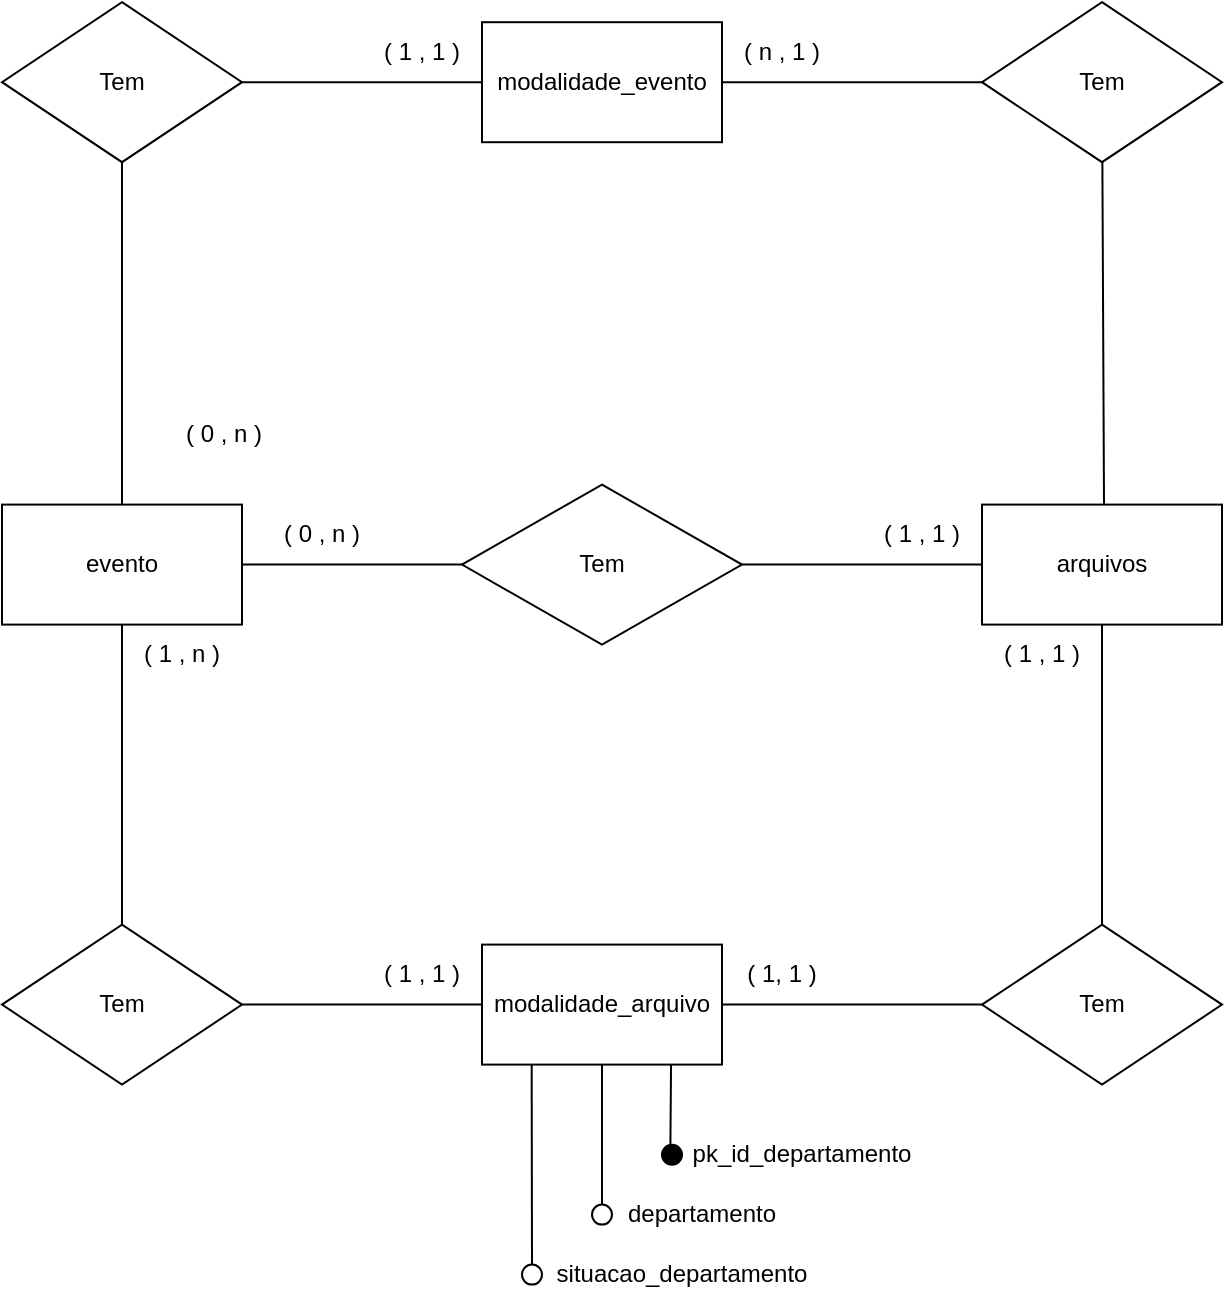 <mxfile version="26.0.9">
  <diagram name="Página-1" id="Q-6eipaLj0MQ3fcvkC2q">
    <mxGraphModel dx="1016" dy="598" grid="1" gridSize="10" guides="1" tooltips="1" connect="1" arrows="1" fold="1" page="1" pageScale="1" pageWidth="827" pageHeight="1169" math="0" shadow="0">
      <root>
        <mxCell id="0" />
        <mxCell id="1" parent="0" />
        <mxCell id="Fz_XWQobyWABs4g0Gzih-1" value="Tem" style="rhombus;whiteSpace=wrap;html=1;" vertex="1" parent="1">
          <mxGeometry x="339" y="520.3" width="140" height="80" as="geometry" />
        </mxCell>
        <mxCell id="Fz_XWQobyWABs4g0Gzih-2" value="evento" style="rounded=0;whiteSpace=wrap;html=1;" vertex="1" parent="1">
          <mxGeometry x="109" y="530.3" width="120" height="60" as="geometry" />
        </mxCell>
        <mxCell id="Fz_XWQobyWABs4g0Gzih-3" value="arquivos" style="rounded=0;whiteSpace=wrap;html=1;" vertex="1" parent="1">
          <mxGeometry x="599" y="530.3" width="120" height="60" as="geometry" />
        </mxCell>
        <mxCell id="Fz_XWQobyWABs4g0Gzih-4" value="" style="endArrow=none;html=1;rounded=0;exitX=1;exitY=0.5;exitDx=0;exitDy=0;entryX=0;entryY=0.5;entryDx=0;entryDy=0;" edge="1" parent="1" source="Fz_XWQobyWABs4g0Gzih-2" target="Fz_XWQobyWABs4g0Gzih-1">
          <mxGeometry width="50" height="50" relative="1" as="geometry">
            <mxPoint x="369" y="680.3" as="sourcePoint" />
            <mxPoint x="419" y="630.3" as="targetPoint" />
          </mxGeometry>
        </mxCell>
        <mxCell id="Fz_XWQobyWABs4g0Gzih-5" value="( 0 , n )" style="text;html=1;align=center;verticalAlign=middle;whiteSpace=wrap;rounded=0;" vertex="1" parent="1">
          <mxGeometry x="239" y="530.3" width="60" height="30" as="geometry" />
        </mxCell>
        <mxCell id="Fz_XWQobyWABs4g0Gzih-6" value="" style="endArrow=none;html=1;rounded=0;entryX=0;entryY=0.5;entryDx=0;entryDy=0;exitX=1;exitY=0.5;exitDx=0;exitDy=0;" edge="1" parent="1" source="Fz_XWQobyWABs4g0Gzih-1" target="Fz_XWQobyWABs4g0Gzih-3">
          <mxGeometry width="50" height="50" relative="1" as="geometry">
            <mxPoint x="479" y="560.3" as="sourcePoint" />
            <mxPoint x="609" y="560.3" as="targetPoint" />
          </mxGeometry>
        </mxCell>
        <mxCell id="Fz_XWQobyWABs4g0Gzih-7" value="( 1 , 1 )" style="text;html=1;align=center;verticalAlign=middle;whiteSpace=wrap;rounded=0;" vertex="1" parent="1">
          <mxGeometry x="539" y="530.3" width="60" height="30" as="geometry" />
        </mxCell>
        <mxCell id="Fz_XWQobyWABs4g0Gzih-8" value="modalidade_arquivo" style="rounded=0;whiteSpace=wrap;html=1;" vertex="1" parent="1">
          <mxGeometry x="349" y="750.3" width="120" height="60" as="geometry" />
        </mxCell>
        <mxCell id="Fz_XWQobyWABs4g0Gzih-9" value="Tem" style="rhombus;whiteSpace=wrap;html=1;" vertex="1" parent="1">
          <mxGeometry x="109" y="740.3" width="120" height="80" as="geometry" />
        </mxCell>
        <mxCell id="Fz_XWQobyWABs4g0Gzih-10" value="Tem" style="rhombus;whiteSpace=wrap;html=1;" vertex="1" parent="1">
          <mxGeometry x="599" y="740.3" width="120" height="80" as="geometry" />
        </mxCell>
        <mxCell id="Fz_XWQobyWABs4g0Gzih-11" value="" style="endArrow=none;html=1;rounded=0;exitX=0.5;exitY=0;exitDx=0;exitDy=0;entryX=0.5;entryY=1;entryDx=0;entryDy=0;" edge="1" parent="1" source="Fz_XWQobyWABs4g0Gzih-9" target="Fz_XWQobyWABs4g0Gzih-2">
          <mxGeometry width="50" height="50" relative="1" as="geometry">
            <mxPoint x="249" y="720.3" as="sourcePoint" />
            <mxPoint x="299" y="670.3" as="targetPoint" />
          </mxGeometry>
        </mxCell>
        <mxCell id="Fz_XWQobyWABs4g0Gzih-12" value="" style="endArrow=none;html=1;rounded=0;exitX=1;exitY=0.5;exitDx=0;exitDy=0;entryX=0;entryY=0.5;entryDx=0;entryDy=0;" edge="1" parent="1" source="Fz_XWQobyWABs4g0Gzih-9" target="Fz_XWQobyWABs4g0Gzih-8">
          <mxGeometry width="50" height="50" relative="1" as="geometry">
            <mxPoint x="159" y="720.3" as="sourcePoint" />
            <mxPoint x="209" y="670.3" as="targetPoint" />
          </mxGeometry>
        </mxCell>
        <mxCell id="Fz_XWQobyWABs4g0Gzih-13" value="" style="endArrow=none;html=1;rounded=0;exitX=1;exitY=0.5;exitDx=0;exitDy=0;entryX=0;entryY=0.5;entryDx=0;entryDy=0;" edge="1" parent="1" source="Fz_XWQobyWABs4g0Gzih-8" target="Fz_XWQobyWABs4g0Gzih-10">
          <mxGeometry width="50" height="50" relative="1" as="geometry">
            <mxPoint x="549" y="790.3" as="sourcePoint" />
            <mxPoint x="599" y="740.3" as="targetPoint" />
          </mxGeometry>
        </mxCell>
        <mxCell id="Fz_XWQobyWABs4g0Gzih-14" value="( 1, 1 )" style="text;html=1;align=center;verticalAlign=middle;whiteSpace=wrap;rounded=0;" vertex="1" parent="1">
          <mxGeometry x="469" y="750.3" width="60" height="30" as="geometry" />
        </mxCell>
        <mxCell id="Fz_XWQobyWABs4g0Gzih-15" value="( 1 , 1 )" style="text;html=1;align=center;verticalAlign=middle;whiteSpace=wrap;rounded=0;" vertex="1" parent="1">
          <mxGeometry x="289" y="750.3" width="60" height="30" as="geometry" />
        </mxCell>
        <mxCell id="Fz_XWQobyWABs4g0Gzih-16" value="" style="endArrow=none;html=1;rounded=0;entryX=0.5;entryY=1;entryDx=0;entryDy=0;exitX=0.5;exitY=0;exitDx=0;exitDy=0;" edge="1" parent="1" source="Fz_XWQobyWABs4g0Gzih-10" target="Fz_XWQobyWABs4g0Gzih-3">
          <mxGeometry width="50" height="50" relative="1" as="geometry">
            <mxPoint x="449" y="720.3" as="sourcePoint" />
            <mxPoint x="499" y="670.3" as="targetPoint" />
          </mxGeometry>
        </mxCell>
        <mxCell id="Fz_XWQobyWABs4g0Gzih-17" value="( 1 , n )" style="text;html=1;align=center;verticalAlign=middle;whiteSpace=wrap;rounded=0;" vertex="1" parent="1">
          <mxGeometry x="169" y="590.3" width="60" height="30" as="geometry" />
        </mxCell>
        <mxCell id="Fz_XWQobyWABs4g0Gzih-18" value="( 1 , 1 )" style="text;html=1;align=center;verticalAlign=middle;whiteSpace=wrap;rounded=0;" vertex="1" parent="1">
          <mxGeometry x="599" y="590.3" width="60" height="30" as="geometry" />
        </mxCell>
        <mxCell id="Fz_XWQobyWABs4g0Gzih-64" value="" style="endArrow=none;html=1;rounded=0;exitX=0.121;exitY=0.999;exitDx=0;exitDy=0;exitPerimeter=0;entryX=0.42;entryY=0.018;entryDx=0;entryDy=0;entryPerimeter=0;" edge="1" parent="1" target="Fz_XWQobyWABs4g0Gzih-65">
          <mxGeometry width="50" height="50" relative="1" as="geometry">
            <mxPoint x="443.52" y="810.3" as="sourcePoint" />
            <mxPoint x="443.93" y="860.36" as="targetPoint" />
          </mxGeometry>
        </mxCell>
        <mxCell id="Fz_XWQobyWABs4g0Gzih-65" value="" style="ellipse;fillColor=strokeColor;html=1;" vertex="1" parent="1">
          <mxGeometry x="439" y="850.36" width="10" height="10" as="geometry" />
        </mxCell>
        <mxCell id="Fz_XWQobyWABs4g0Gzih-66" value="" style="endArrow=none;html=1;rounded=0;entryX=0.5;entryY=1;entryDx=0;entryDy=0;exitX=0.5;exitY=0;exitDx=0;exitDy=0;" edge="1" parent="1" source="Fz_XWQobyWABs4g0Gzih-67">
          <mxGeometry width="50" height="50" relative="1" as="geometry">
            <mxPoint x="409" y="850.3" as="sourcePoint" />
            <mxPoint x="409" y="810.3" as="targetPoint" />
          </mxGeometry>
        </mxCell>
        <mxCell id="Fz_XWQobyWABs4g0Gzih-67" value="" style="ellipse;whiteSpace=wrap;html=1;aspect=fixed;" vertex="1" parent="1">
          <mxGeometry x="404" y="880.3" width="10" height="10" as="geometry" />
        </mxCell>
        <mxCell id="Fz_XWQobyWABs4g0Gzih-68" value="" style="endArrow=none;html=1;rounded=0;entryX=0.5;entryY=1;entryDx=0;entryDy=0;exitX=0.5;exitY=0;exitDx=0;exitDy=0;" edge="1" parent="1" source="Fz_XWQobyWABs4g0Gzih-69">
          <mxGeometry width="50" height="50" relative="1" as="geometry">
            <mxPoint x="373.83" y="850.36" as="sourcePoint" />
            <mxPoint x="373.83" y="810.36" as="targetPoint" />
          </mxGeometry>
        </mxCell>
        <mxCell id="Fz_XWQobyWABs4g0Gzih-69" value="" style="ellipse;whiteSpace=wrap;html=1;aspect=fixed;" vertex="1" parent="1">
          <mxGeometry x="369" y="910.3" width="10" height="10" as="geometry" />
        </mxCell>
        <mxCell id="Fz_XWQobyWABs4g0Gzih-70" value="pk_id_departamento" style="text;html=1;align=center;verticalAlign=middle;whiteSpace=wrap;rounded=0;" vertex="1" parent="1">
          <mxGeometry x="479" y="840.36" width="60" height="30" as="geometry" />
        </mxCell>
        <mxCell id="Fz_XWQobyWABs4g0Gzih-71" value="departamento" style="text;html=1;align=center;verticalAlign=middle;whiteSpace=wrap;rounded=0;" vertex="1" parent="1">
          <mxGeometry x="429" y="870.36" width="60" height="30" as="geometry" />
        </mxCell>
        <mxCell id="Fz_XWQobyWABs4g0Gzih-72" value="situacao_departamento" style="text;html=1;align=center;verticalAlign=middle;whiteSpace=wrap;rounded=0;" vertex="1" parent="1">
          <mxGeometry x="419" y="900.36" width="60" height="30" as="geometry" />
        </mxCell>
        <mxCell id="Fz_XWQobyWABs4g0Gzih-73" value="modalidade_evento" style="rounded=0;whiteSpace=wrap;html=1;" vertex="1" parent="1">
          <mxGeometry x="349" y="289.1" width="120" height="60" as="geometry" />
        </mxCell>
        <mxCell id="Fz_XWQobyWABs4g0Gzih-74" value="Tem" style="rhombus;whiteSpace=wrap;html=1;" vertex="1" parent="1">
          <mxGeometry x="109" y="279.1" width="120" height="80" as="geometry" />
        </mxCell>
        <mxCell id="Fz_XWQobyWABs4g0Gzih-75" value="Tem" style="rhombus;whiteSpace=wrap;html=1;" vertex="1" parent="1">
          <mxGeometry x="599" y="279.1" width="120" height="80" as="geometry" />
        </mxCell>
        <mxCell id="Fz_XWQobyWABs4g0Gzih-76" value="" style="endArrow=none;html=1;rounded=0;exitX=1;exitY=0.5;exitDx=0;exitDy=0;entryX=0;entryY=0.5;entryDx=0;entryDy=0;" edge="1" parent="1" source="Fz_XWQobyWABs4g0Gzih-74" target="Fz_XWQobyWABs4g0Gzih-73">
          <mxGeometry width="50" height="50" relative="1" as="geometry">
            <mxPoint x="159" y="259.1" as="sourcePoint" />
            <mxPoint x="209" y="209.1" as="targetPoint" />
          </mxGeometry>
        </mxCell>
        <mxCell id="Fz_XWQobyWABs4g0Gzih-77" value="" style="endArrow=none;html=1;rounded=0;exitX=1;exitY=0.5;exitDx=0;exitDy=0;entryX=0;entryY=0.5;entryDx=0;entryDy=0;" edge="1" parent="1" source="Fz_XWQobyWABs4g0Gzih-73" target="Fz_XWQobyWABs4g0Gzih-75">
          <mxGeometry width="50" height="50" relative="1" as="geometry">
            <mxPoint x="549" y="329.1" as="sourcePoint" />
            <mxPoint x="599" y="279.1" as="targetPoint" />
          </mxGeometry>
        </mxCell>
        <mxCell id="Fz_XWQobyWABs4g0Gzih-78" value="( n , 1 )" style="text;html=1;align=center;verticalAlign=middle;whiteSpace=wrap;rounded=0;" vertex="1" parent="1">
          <mxGeometry x="469" y="289.1" width="60" height="30" as="geometry" />
        </mxCell>
        <mxCell id="Fz_XWQobyWABs4g0Gzih-79" value="( 1 , 1 )" style="text;html=1;align=center;verticalAlign=middle;whiteSpace=wrap;rounded=0;" vertex="1" parent="1">
          <mxGeometry x="289" y="289.1" width="60" height="30" as="geometry" />
        </mxCell>
        <mxCell id="Fz_XWQobyWABs4g0Gzih-90" value="" style="endArrow=none;html=1;rounded=0;" edge="1" parent="1" source="Fz_XWQobyWABs4g0Gzih-2" target="Fz_XWQobyWABs4g0Gzih-74">
          <mxGeometry width="50" height="50" relative="1" as="geometry">
            <mxPoint x="160" y="410" as="sourcePoint" />
            <mxPoint x="160" y="260" as="targetPoint" />
          </mxGeometry>
        </mxCell>
        <mxCell id="Fz_XWQobyWABs4g0Gzih-91" value="" style="endArrow=none;html=1;rounded=0;" edge="1" parent="1" target="Fz_XWQobyWABs4g0Gzih-75">
          <mxGeometry width="50" height="50" relative="1" as="geometry">
            <mxPoint x="660" y="530" as="sourcePoint" />
            <mxPoint x="630" y="400" as="targetPoint" />
          </mxGeometry>
        </mxCell>
        <mxCell id="Fz_XWQobyWABs4g0Gzih-92" value="( 0 , n )" style="text;html=1;align=center;verticalAlign=middle;whiteSpace=wrap;rounded=0;" vertex="1" parent="1">
          <mxGeometry x="190" y="480" width="60" height="30" as="geometry" />
        </mxCell>
      </root>
    </mxGraphModel>
  </diagram>
</mxfile>
